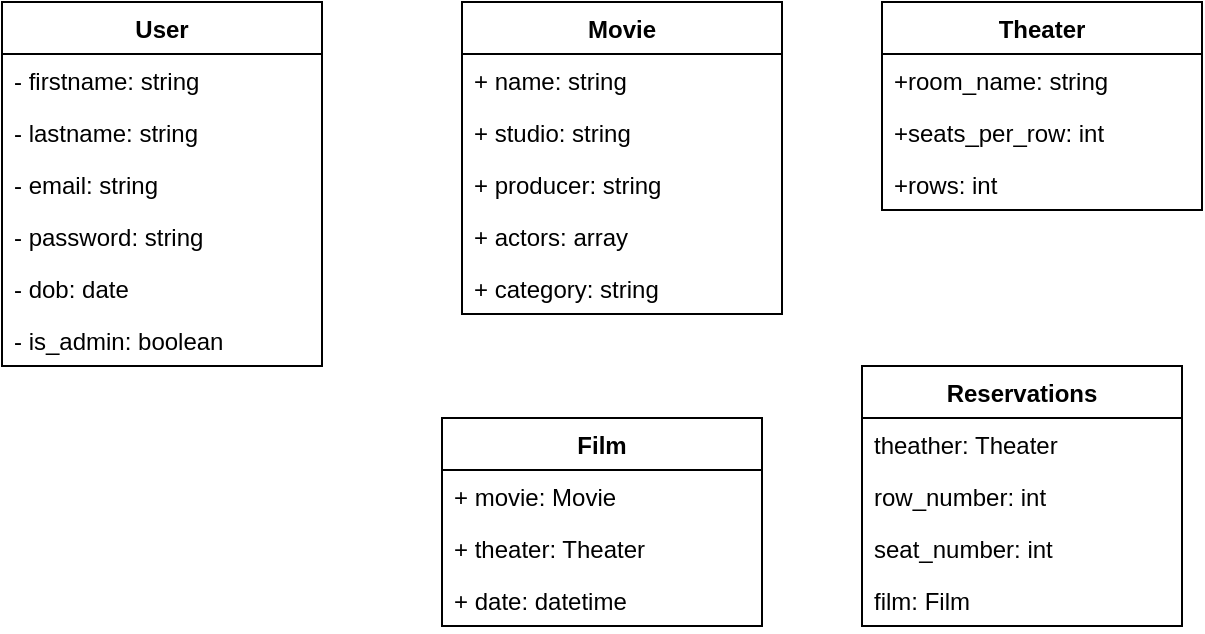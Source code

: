 <mxfile version="12.8.1" type="github"><diagram id="Pbg3iI3CjpmqhMt11Idb" name="Page-1"><mxGraphModel dx="1038" dy="580" grid="1" gridSize="10" guides="1" tooltips="1" connect="1" arrows="1" fold="1" page="1" pageScale="1" pageWidth="850" pageHeight="1100" math="0" shadow="0"><root><mxCell id="0"/><mxCell id="1" parent="0"/><mxCell id="NyjLk4TTUU8iVk0CvLpm-2" value="User&#10;" style="swimlane;fontStyle=1;align=center;verticalAlign=top;childLayout=stackLayout;horizontal=1;startSize=26;horizontalStack=0;resizeParent=1;resizeParentMax=0;resizeLast=0;collapsible=1;marginBottom=0;" vertex="1" parent="1"><mxGeometry x="110" y="60" width="160" height="182" as="geometry"/></mxCell><mxCell id="NyjLk4TTUU8iVk0CvLpm-16" value="- firstname: string" style="text;strokeColor=none;fillColor=none;align=left;verticalAlign=top;spacingLeft=4;spacingRight=4;overflow=hidden;rotatable=0;points=[[0,0.5],[1,0.5]];portConstraint=eastwest;" vertex="1" parent="NyjLk4TTUU8iVk0CvLpm-2"><mxGeometry y="26" width="160" height="26" as="geometry"/></mxCell><mxCell id="NyjLk4TTUU8iVk0CvLpm-5" value="- lastname: string&#10;" style="text;strokeColor=none;fillColor=none;align=left;verticalAlign=top;spacingLeft=4;spacingRight=4;overflow=hidden;rotatable=0;points=[[0,0.5],[1,0.5]];portConstraint=eastwest;" vertex="1" parent="NyjLk4TTUU8iVk0CvLpm-2"><mxGeometry y="52" width="160" height="26" as="geometry"/></mxCell><mxCell id="NyjLk4TTUU8iVk0CvLpm-7" value="- email: string&#10;" style="text;strokeColor=none;fillColor=none;align=left;verticalAlign=top;spacingLeft=4;spacingRight=4;overflow=hidden;rotatable=0;points=[[0,0.5],[1,0.5]];portConstraint=eastwest;" vertex="1" parent="NyjLk4TTUU8iVk0CvLpm-2"><mxGeometry y="78" width="160" height="26" as="geometry"/></mxCell><mxCell id="NyjLk4TTUU8iVk0CvLpm-8" value="- password: string&#10;" style="text;strokeColor=none;fillColor=none;align=left;verticalAlign=top;spacingLeft=4;spacingRight=4;overflow=hidden;rotatable=0;points=[[0,0.5],[1,0.5]];portConstraint=eastwest;" vertex="1" parent="NyjLk4TTUU8iVk0CvLpm-2"><mxGeometry y="104" width="160" height="26" as="geometry"/></mxCell><mxCell id="NyjLk4TTUU8iVk0CvLpm-11" value="- dob: date&#10;" style="text;strokeColor=none;fillColor=none;align=left;verticalAlign=top;spacingLeft=4;spacingRight=4;overflow=hidden;rotatable=0;points=[[0,0.5],[1,0.5]];portConstraint=eastwest;" vertex="1" parent="NyjLk4TTUU8iVk0CvLpm-2"><mxGeometry y="130" width="160" height="26" as="geometry"/></mxCell><mxCell id="NyjLk4TTUU8iVk0CvLpm-27" value="- is_admin: boolean&#10;" style="text;strokeColor=none;fillColor=none;align=left;verticalAlign=top;spacingLeft=4;spacingRight=4;overflow=hidden;rotatable=0;points=[[0,0.5],[1,0.5]];portConstraint=eastwest;" vertex="1" parent="NyjLk4TTUU8iVk0CvLpm-2"><mxGeometry y="156" width="160" height="26" as="geometry"/></mxCell><mxCell id="NyjLk4TTUU8iVk0CvLpm-17" value="Movie" style="swimlane;fontStyle=1;align=center;verticalAlign=top;childLayout=stackLayout;horizontal=1;startSize=26;horizontalStack=0;resizeParent=1;resizeParentMax=0;resizeLast=0;collapsible=1;marginBottom=0;" vertex="1" parent="1"><mxGeometry x="340" y="60" width="160" height="156" as="geometry"/></mxCell><mxCell id="NyjLk4TTUU8iVk0CvLpm-18" value="+ name: string" style="text;strokeColor=none;fillColor=none;align=left;verticalAlign=top;spacingLeft=4;spacingRight=4;overflow=hidden;rotatable=0;points=[[0,0.5],[1,0.5]];portConstraint=eastwest;" vertex="1" parent="NyjLk4TTUU8iVk0CvLpm-17"><mxGeometry y="26" width="160" height="26" as="geometry"/></mxCell><mxCell id="NyjLk4TTUU8iVk0CvLpm-21" value="+ studio: string" style="text;strokeColor=none;fillColor=none;align=left;verticalAlign=top;spacingLeft=4;spacingRight=4;overflow=hidden;rotatable=0;points=[[0,0.5],[1,0.5]];portConstraint=eastwest;" vertex="1" parent="NyjLk4TTUU8iVk0CvLpm-17"><mxGeometry y="52" width="160" height="26" as="geometry"/></mxCell><mxCell id="NyjLk4TTUU8iVk0CvLpm-22" value="+ producer: string" style="text;strokeColor=none;fillColor=none;align=left;verticalAlign=top;spacingLeft=4;spacingRight=4;overflow=hidden;rotatable=0;points=[[0,0.5],[1,0.5]];portConstraint=eastwest;" vertex="1" parent="NyjLk4TTUU8iVk0CvLpm-17"><mxGeometry y="78" width="160" height="26" as="geometry"/></mxCell><mxCell id="NyjLk4TTUU8iVk0CvLpm-23" value="+ actors: array" style="text;strokeColor=none;fillColor=none;align=left;verticalAlign=top;spacingLeft=4;spacingRight=4;overflow=hidden;rotatable=0;points=[[0,0.5],[1,0.5]];portConstraint=eastwest;" vertex="1" parent="NyjLk4TTUU8iVk0CvLpm-17"><mxGeometry y="104" width="160" height="26" as="geometry"/></mxCell><mxCell id="NyjLk4TTUU8iVk0CvLpm-24" value="+ category: string" style="text;strokeColor=none;fillColor=none;align=left;verticalAlign=top;spacingLeft=4;spacingRight=4;overflow=hidden;rotatable=0;points=[[0,0.5],[1,0.5]];portConstraint=eastwest;" vertex="1" parent="NyjLk4TTUU8iVk0CvLpm-17"><mxGeometry y="130" width="160" height="26" as="geometry"/></mxCell><mxCell id="NyjLk4TTUU8iVk0CvLpm-28" value="Theater" style="swimlane;fontStyle=1;align=center;verticalAlign=top;childLayout=stackLayout;horizontal=1;startSize=26;horizontalStack=0;resizeParent=1;resizeParentMax=0;resizeLast=0;collapsible=1;marginBottom=0;" vertex="1" parent="1"><mxGeometry x="550" y="60" width="160" height="104" as="geometry"/></mxCell><mxCell id="NyjLk4TTUU8iVk0CvLpm-29" value="+room_name: string" style="text;strokeColor=none;fillColor=none;align=left;verticalAlign=top;spacingLeft=4;spacingRight=4;overflow=hidden;rotatable=0;points=[[0,0.5],[1,0.5]];portConstraint=eastwest;" vertex="1" parent="NyjLk4TTUU8iVk0CvLpm-28"><mxGeometry y="26" width="160" height="26" as="geometry"/></mxCell><mxCell id="NyjLk4TTUU8iVk0CvLpm-34" value="+seats_per_row: int" style="text;strokeColor=none;fillColor=none;align=left;verticalAlign=top;spacingLeft=4;spacingRight=4;overflow=hidden;rotatable=0;points=[[0,0.5],[1,0.5]];portConstraint=eastwest;" vertex="1" parent="NyjLk4TTUU8iVk0CvLpm-28"><mxGeometry y="52" width="160" height="26" as="geometry"/></mxCell><mxCell id="NyjLk4TTUU8iVk0CvLpm-35" value="+rows: int" style="text;strokeColor=none;fillColor=none;align=left;verticalAlign=top;spacingLeft=4;spacingRight=4;overflow=hidden;rotatable=0;points=[[0,0.5],[1,0.5]];portConstraint=eastwest;" vertex="1" parent="NyjLk4TTUU8iVk0CvLpm-28"><mxGeometry y="78" width="160" height="26" as="geometry"/></mxCell><mxCell id="NyjLk4TTUU8iVk0CvLpm-36" value="Reservations" style="swimlane;fontStyle=1;align=center;verticalAlign=top;childLayout=stackLayout;horizontal=1;startSize=26;horizontalStack=0;resizeParent=1;resizeParentMax=0;resizeLast=0;collapsible=1;marginBottom=0;" vertex="1" parent="1"><mxGeometry x="540" y="242" width="160" height="130" as="geometry"/></mxCell><mxCell id="NyjLk4TTUU8iVk0CvLpm-37" value="theather: Theater" style="text;strokeColor=none;fillColor=none;align=left;verticalAlign=top;spacingLeft=4;spacingRight=4;overflow=hidden;rotatable=0;points=[[0,0.5],[1,0.5]];portConstraint=eastwest;" vertex="1" parent="NyjLk4TTUU8iVk0CvLpm-36"><mxGeometry y="26" width="160" height="26" as="geometry"/></mxCell><mxCell id="NyjLk4TTUU8iVk0CvLpm-40" value="row_number: int&#10;" style="text;strokeColor=none;fillColor=none;align=left;verticalAlign=top;spacingLeft=4;spacingRight=4;overflow=hidden;rotatable=0;points=[[0,0.5],[1,0.5]];portConstraint=eastwest;" vertex="1" parent="NyjLk4TTUU8iVk0CvLpm-36"><mxGeometry y="52" width="160" height="26" as="geometry"/></mxCell><mxCell id="NyjLk4TTUU8iVk0CvLpm-41" value="seat_number: int" style="text;strokeColor=none;fillColor=none;align=left;verticalAlign=top;spacingLeft=4;spacingRight=4;overflow=hidden;rotatable=0;points=[[0,0.5],[1,0.5]];portConstraint=eastwest;" vertex="1" parent="NyjLk4TTUU8iVk0CvLpm-36"><mxGeometry y="78" width="160" height="26" as="geometry"/></mxCell><mxCell id="NyjLk4TTUU8iVk0CvLpm-42" value="film: Film" style="text;strokeColor=none;fillColor=none;align=left;verticalAlign=top;spacingLeft=4;spacingRight=4;overflow=hidden;rotatable=0;points=[[0,0.5],[1,0.5]];portConstraint=eastwest;" vertex="1" parent="NyjLk4TTUU8iVk0CvLpm-36"><mxGeometry y="104" width="160" height="26" as="geometry"/></mxCell><mxCell id="NyjLk4TTUU8iVk0CvLpm-43" value="Film" style="swimlane;fontStyle=1;align=center;verticalAlign=top;childLayout=stackLayout;horizontal=1;startSize=26;horizontalStack=0;resizeParent=1;resizeParentMax=0;resizeLast=0;collapsible=1;marginBottom=0;" vertex="1" parent="1"><mxGeometry x="330" y="268" width="160" height="104" as="geometry"/></mxCell><mxCell id="NyjLk4TTUU8iVk0CvLpm-44" value="+ movie: Movie" style="text;strokeColor=none;fillColor=none;align=left;verticalAlign=top;spacingLeft=4;spacingRight=4;overflow=hidden;rotatable=0;points=[[0,0.5],[1,0.5]];portConstraint=eastwest;" vertex="1" parent="NyjLk4TTUU8iVk0CvLpm-43"><mxGeometry y="26" width="160" height="26" as="geometry"/></mxCell><mxCell id="NyjLk4TTUU8iVk0CvLpm-47" value="+ theater: Theater" style="text;strokeColor=none;fillColor=none;align=left;verticalAlign=top;spacingLeft=4;spacingRight=4;overflow=hidden;rotatable=0;points=[[0,0.5],[1,0.5]];portConstraint=eastwest;" vertex="1" parent="NyjLk4TTUU8iVk0CvLpm-43"><mxGeometry y="52" width="160" height="26" as="geometry"/></mxCell><mxCell id="NyjLk4TTUU8iVk0CvLpm-48" value="+ date: datetime" style="text;strokeColor=none;fillColor=none;align=left;verticalAlign=top;spacingLeft=4;spacingRight=4;overflow=hidden;rotatable=0;points=[[0,0.5],[1,0.5]];portConstraint=eastwest;" vertex="1" parent="NyjLk4TTUU8iVk0CvLpm-43"><mxGeometry y="78" width="160" height="26" as="geometry"/></mxCell></root></mxGraphModel></diagram></mxfile>